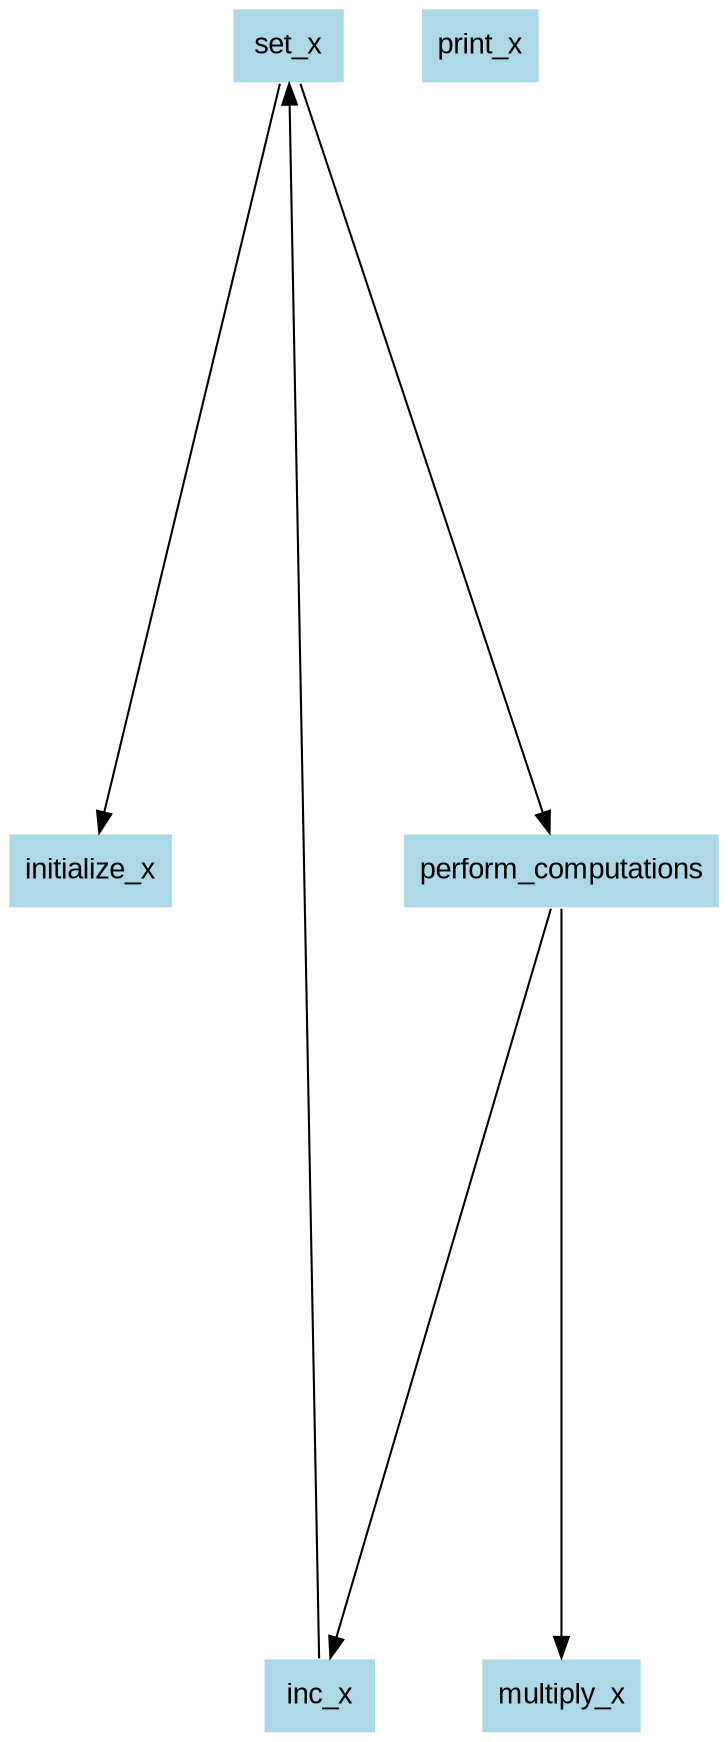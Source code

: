 digraph CallGraph {
node [shape=box, style=filled, fillcolor=lightblue  , color=white]
ranksep=5;
nodesep=0.5;
node [fontname=Arial];
edge [fontname=Arial];
set_x -> initialize_x;
set_x -> perform_computations;
initialize_x;
perform_computations -> inc_x;
perform_computations -> multiply_x;
multiply_x;
inc_x -> set_x;
print_x;
}

